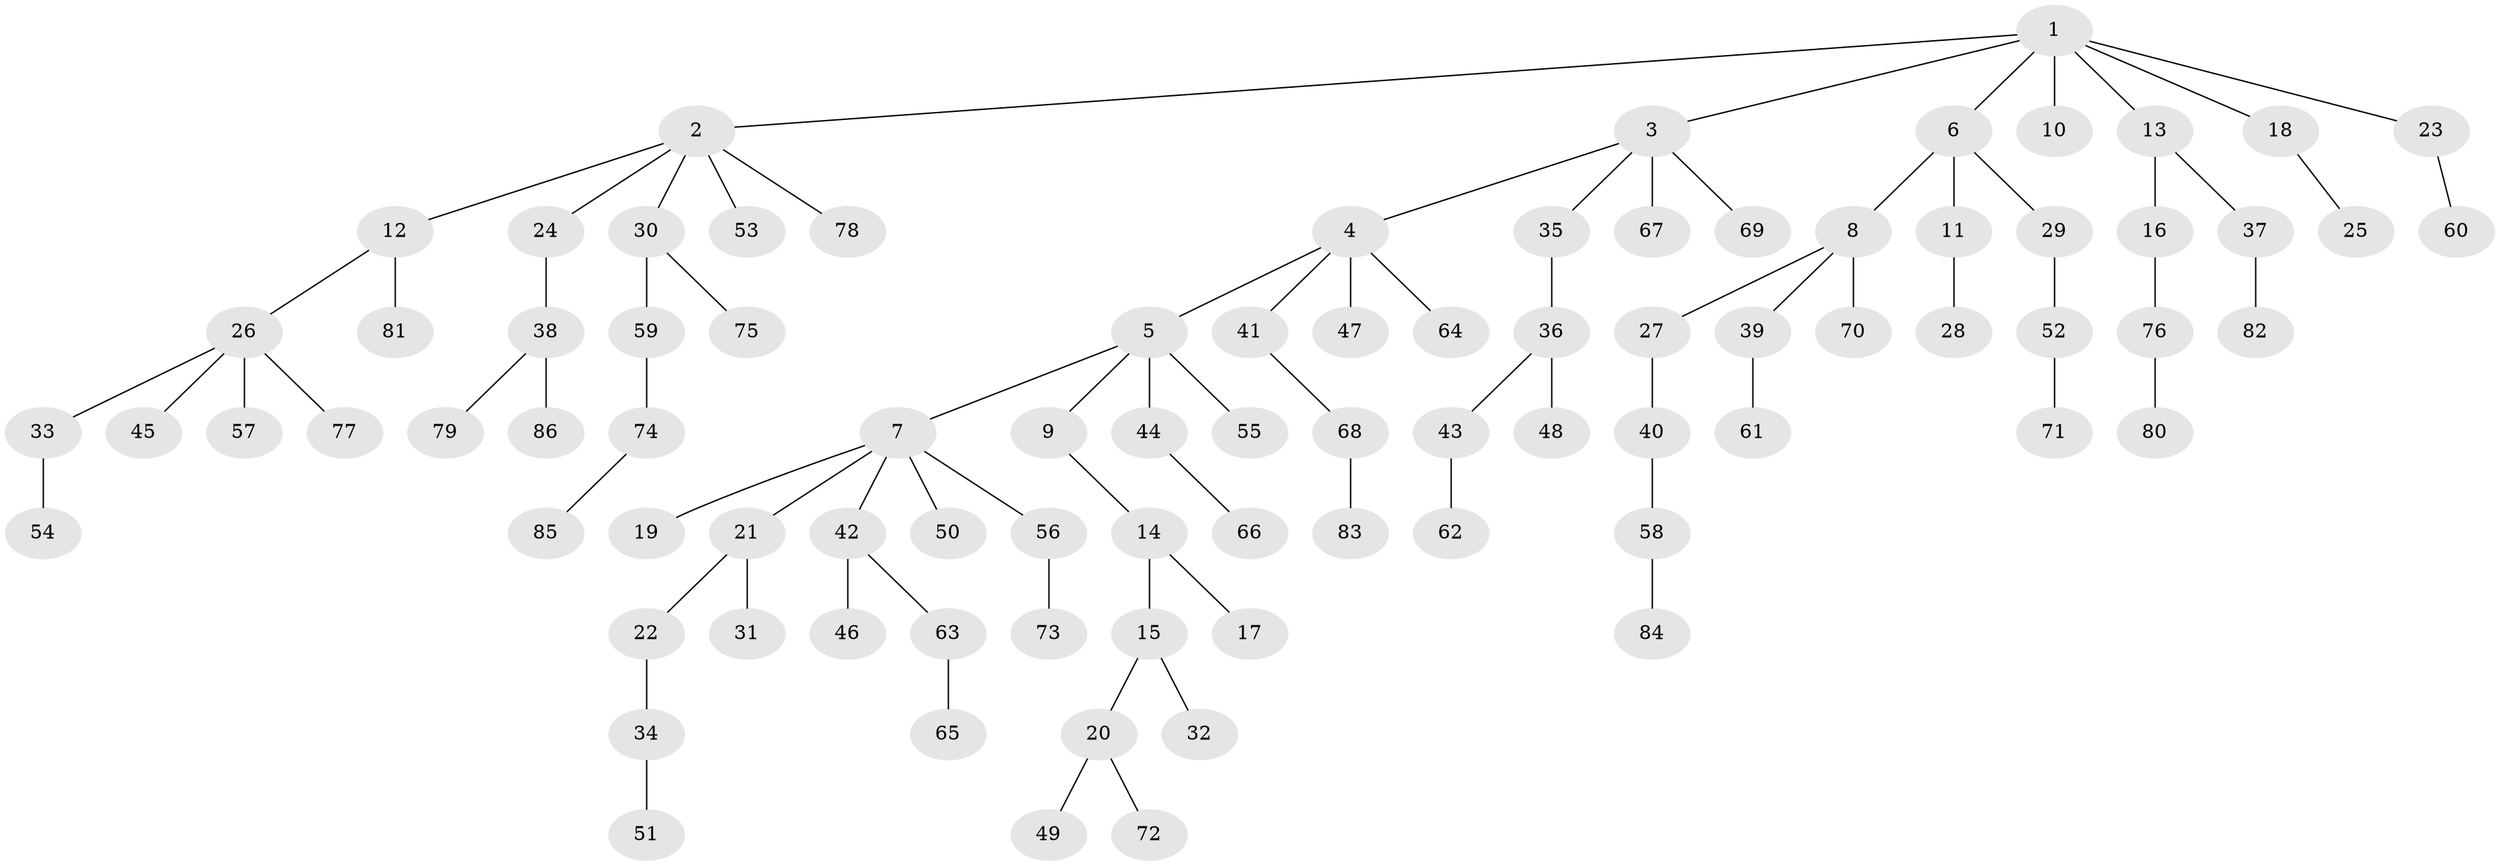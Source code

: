// Generated by graph-tools (version 1.1) at 2025/50/03/09/25 03:50:18]
// undirected, 86 vertices, 85 edges
graph export_dot {
graph [start="1"]
  node [color=gray90,style=filled];
  1;
  2;
  3;
  4;
  5;
  6;
  7;
  8;
  9;
  10;
  11;
  12;
  13;
  14;
  15;
  16;
  17;
  18;
  19;
  20;
  21;
  22;
  23;
  24;
  25;
  26;
  27;
  28;
  29;
  30;
  31;
  32;
  33;
  34;
  35;
  36;
  37;
  38;
  39;
  40;
  41;
  42;
  43;
  44;
  45;
  46;
  47;
  48;
  49;
  50;
  51;
  52;
  53;
  54;
  55;
  56;
  57;
  58;
  59;
  60;
  61;
  62;
  63;
  64;
  65;
  66;
  67;
  68;
  69;
  70;
  71;
  72;
  73;
  74;
  75;
  76;
  77;
  78;
  79;
  80;
  81;
  82;
  83;
  84;
  85;
  86;
  1 -- 2;
  1 -- 3;
  1 -- 6;
  1 -- 10;
  1 -- 13;
  1 -- 18;
  1 -- 23;
  2 -- 12;
  2 -- 24;
  2 -- 30;
  2 -- 53;
  2 -- 78;
  3 -- 4;
  3 -- 35;
  3 -- 67;
  3 -- 69;
  4 -- 5;
  4 -- 41;
  4 -- 47;
  4 -- 64;
  5 -- 7;
  5 -- 9;
  5 -- 44;
  5 -- 55;
  6 -- 8;
  6 -- 11;
  6 -- 29;
  7 -- 19;
  7 -- 21;
  7 -- 42;
  7 -- 50;
  7 -- 56;
  8 -- 27;
  8 -- 39;
  8 -- 70;
  9 -- 14;
  11 -- 28;
  12 -- 26;
  12 -- 81;
  13 -- 16;
  13 -- 37;
  14 -- 15;
  14 -- 17;
  15 -- 20;
  15 -- 32;
  16 -- 76;
  18 -- 25;
  20 -- 49;
  20 -- 72;
  21 -- 22;
  21 -- 31;
  22 -- 34;
  23 -- 60;
  24 -- 38;
  26 -- 33;
  26 -- 45;
  26 -- 57;
  26 -- 77;
  27 -- 40;
  29 -- 52;
  30 -- 59;
  30 -- 75;
  33 -- 54;
  34 -- 51;
  35 -- 36;
  36 -- 43;
  36 -- 48;
  37 -- 82;
  38 -- 79;
  38 -- 86;
  39 -- 61;
  40 -- 58;
  41 -- 68;
  42 -- 46;
  42 -- 63;
  43 -- 62;
  44 -- 66;
  52 -- 71;
  56 -- 73;
  58 -- 84;
  59 -- 74;
  63 -- 65;
  68 -- 83;
  74 -- 85;
  76 -- 80;
}
